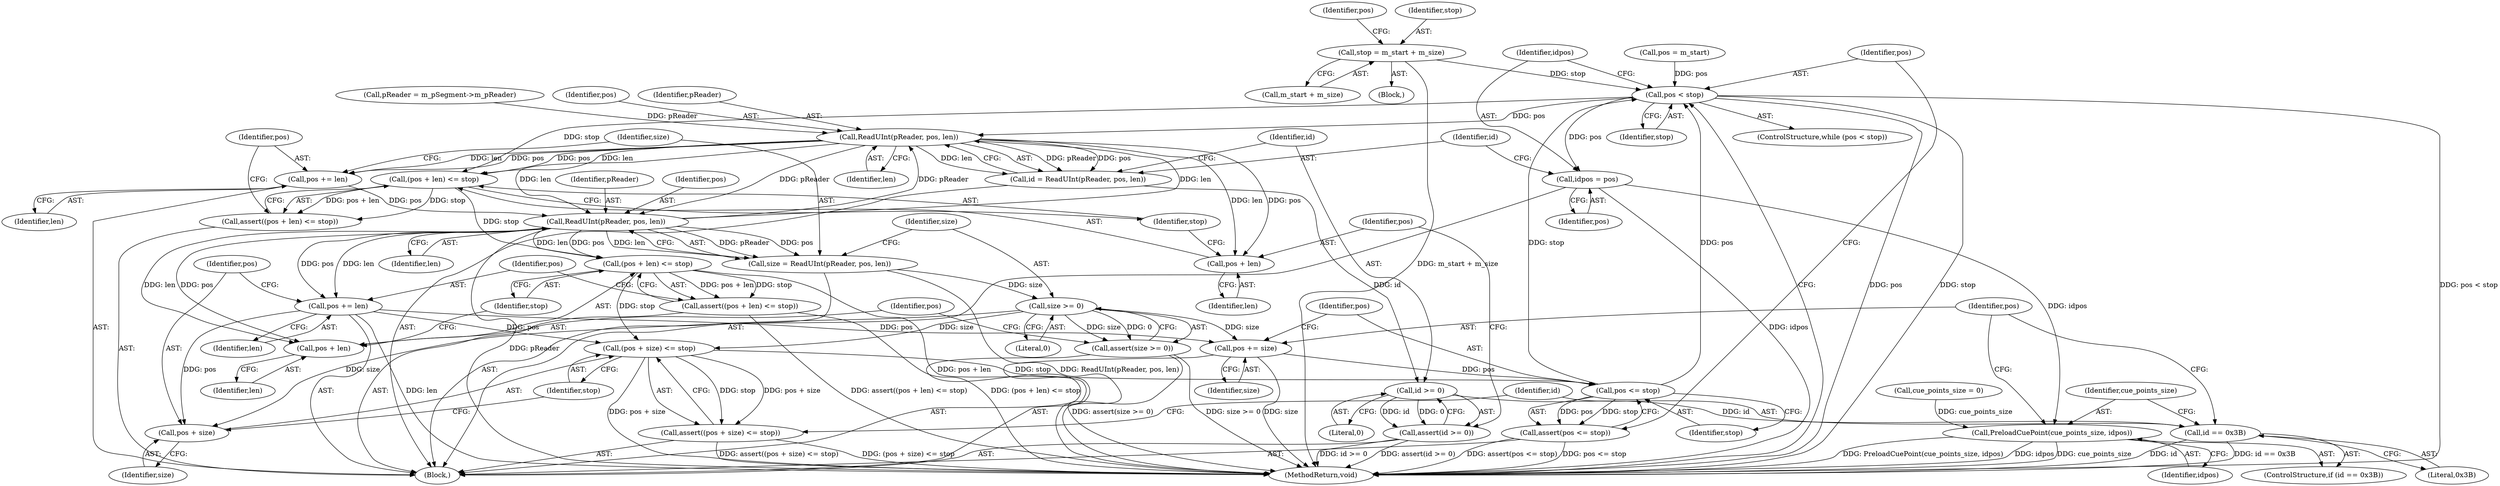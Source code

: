 digraph "1_Android_04839626ed859623901ebd3a5fd483982186b59d_152@integer" {
"1000124" [label="(Call,stop = m_start + m_size)"];
"1000138" [label="(Call,pos < stop)"];
"1000143" [label="(Call,idpos = pos)"];
"1000197" [label="(Call,PreloadCuePoint(cue_points_size, idpos))"];
"1000150" [label="(Call,ReadUInt(pReader, pos, len))"];
"1000148" [label="(Call,id = ReadUInt(pReader, pos, len))"];
"1000155" [label="(Call,id >= 0)"];
"1000154" [label="(Call,assert(id >= 0))"];
"1000194" [label="(Call,id == 0x3B)"];
"1000159" [label="(Call,(pos + len) <= stop)"];
"1000158" [label="(Call,assert((pos + len) <= stop))"];
"1000179" [label="(Call,(pos + len) <= stop)"];
"1000178" [label="(Call,assert((pos + len) <= stop))"];
"1000188" [label="(Call,(pos + size) <= stop)"];
"1000187" [label="(Call,assert((pos + size) <= stop))"];
"1000204" [label="(Call,pos <= stop)"];
"1000203" [label="(Call,assert(pos <= stop))"];
"1000160" [label="(Call,pos + len)"];
"1000164" [label="(Call,pos += len)"];
"1000170" [label="(Call,ReadUInt(pReader, pos, len))"];
"1000168" [label="(Call,size = ReadUInt(pReader, pos, len))"];
"1000175" [label="(Call,size >= 0)"];
"1000174" [label="(Call,assert(size >= 0))"];
"1000189" [label="(Call,pos + size)"];
"1000200" [label="(Call,pos += size)"];
"1000180" [label="(Call,pos + len)"];
"1000184" [label="(Call,pos += len)"];
"1000193" [label="(ControlStructure,if (id == 0x3B))"];
"1000138" [label="(Call,pos < stop)"];
"1000160" [label="(Call,pos + len)"];
"1000195" [label="(Identifier,id)"];
"1000206" [label="(Identifier,stop)"];
"1000204" [label="(Call,pos <= stop)"];
"1000153" [label="(Identifier,len)"];
"1000126" [label="(Call,m_start + m_size)"];
"1000185" [label="(Identifier,pos)"];
"1000157" [label="(Literal,0)"];
"1000151" [label="(Identifier,pReader)"];
"1000187" [label="(Call,assert((pos + size) <= stop))"];
"1000124" [label="(Call,stop = m_start + m_size)"];
"1000179" [label="(Call,(pos + len) <= stop)"];
"1000148" [label="(Call,id = ReadUInt(pReader, pos, len))"];
"1000172" [label="(Identifier,pos)"];
"1000158" [label="(Call,assert((pos + len) <= stop))"];
"1000183" [label="(Identifier,stop)"];
"1000178" [label="(Call,assert((pos + len) <= stop))"];
"1000145" [label="(Identifier,pos)"];
"1000201" [label="(Identifier,pos)"];
"1000106" [label="(Block,)"];
"1000130" [label="(Call,pos = m_start)"];
"1000177" [label="(Literal,0)"];
"1000164" [label="(Call,pos += len)"];
"1000140" [label="(Identifier,stop)"];
"1000180" [label="(Call,pos + len)"];
"1000168" [label="(Call,size = ReadUInt(pReader, pos, len))"];
"1000196" [label="(Literal,0x3B)"];
"1000162" [label="(Identifier,len)"];
"1000171" [label="(Identifier,pReader)"];
"1000202" [label="(Identifier,size)"];
"1000169" [label="(Identifier,size)"];
"1000194" [label="(Call,id == 0x3B)"];
"1000175" [label="(Call,size >= 0)"];
"1000131" [label="(Identifier,pos)"];
"1000198" [label="(Identifier,cue_points_size)"];
"1000176" [label="(Identifier,size)"];
"1000137" [label="(ControlStructure,while (pos < stop))"];
"1000161" [label="(Identifier,pos)"];
"1000118" [label="(Call,pReader = m_pSegment->m_pReader)"];
"1000199" [label="(Identifier,idpos)"];
"1000205" [label="(Identifier,pos)"];
"1000150" [label="(Call,ReadUInt(pReader, pos, len))"];
"1000156" [label="(Identifier,id)"];
"1000200" [label="(Call,pos += size)"];
"1000174" [label="(Call,assert(size >= 0))"];
"1000188" [label="(Call,(pos + size) <= stop)"];
"1000197" [label="(Call,PreloadCuePoint(cue_points_size, idpos))"];
"1000181" [label="(Identifier,pos)"];
"1000144" [label="(Identifier,idpos)"];
"1000149" [label="(Identifier,id)"];
"1000184" [label="(Call,pos += len)"];
"1000159" [label="(Call,(pos + len) <= stop)"];
"1000139" [label="(Identifier,pos)"];
"1000163" [label="(Identifier,stop)"];
"1000154" [label="(Call,assert(id >= 0))"];
"1000155" [label="(Call,id >= 0)"];
"1000182" [label="(Identifier,len)"];
"1000203" [label="(Call,assert(pos <= stop))"];
"1000141" [label="(Block,)"];
"1000152" [label="(Identifier,pos)"];
"1000166" [label="(Identifier,len)"];
"1000165" [label="(Identifier,pos)"];
"1000143" [label="(Call,idpos = pos)"];
"1000125" [label="(Identifier,stop)"];
"1000189" [label="(Call,pos + size)"];
"1000191" [label="(Identifier,size)"];
"1000170" [label="(Call,ReadUInt(pReader, pos, len))"];
"1000173" [label="(Identifier,len)"];
"1000186" [label="(Identifier,len)"];
"1000190" [label="(Identifier,pos)"];
"1000192" [label="(Identifier,stop)"];
"1000207" [label="(MethodReturn,void)"];
"1000134" [label="(Call,cue_points_size = 0)"];
"1000124" -> "1000106"  [label="AST: "];
"1000124" -> "1000126"  [label="CFG: "];
"1000125" -> "1000124"  [label="AST: "];
"1000126" -> "1000124"  [label="AST: "];
"1000131" -> "1000124"  [label="CFG: "];
"1000124" -> "1000207"  [label="DDG: m_start + m_size"];
"1000124" -> "1000138"  [label="DDG: stop"];
"1000138" -> "1000137"  [label="AST: "];
"1000138" -> "1000140"  [label="CFG: "];
"1000139" -> "1000138"  [label="AST: "];
"1000140" -> "1000138"  [label="AST: "];
"1000144" -> "1000138"  [label="CFG: "];
"1000207" -> "1000138"  [label="CFG: "];
"1000138" -> "1000207"  [label="DDG: pos"];
"1000138" -> "1000207"  [label="DDG: stop"];
"1000138" -> "1000207"  [label="DDG: pos < stop"];
"1000204" -> "1000138"  [label="DDG: pos"];
"1000204" -> "1000138"  [label="DDG: stop"];
"1000130" -> "1000138"  [label="DDG: pos"];
"1000138" -> "1000143"  [label="DDG: pos"];
"1000138" -> "1000150"  [label="DDG: pos"];
"1000138" -> "1000159"  [label="DDG: stop"];
"1000143" -> "1000141"  [label="AST: "];
"1000143" -> "1000145"  [label="CFG: "];
"1000144" -> "1000143"  [label="AST: "];
"1000145" -> "1000143"  [label="AST: "];
"1000149" -> "1000143"  [label="CFG: "];
"1000143" -> "1000207"  [label="DDG: idpos"];
"1000143" -> "1000197"  [label="DDG: idpos"];
"1000197" -> "1000193"  [label="AST: "];
"1000197" -> "1000199"  [label="CFG: "];
"1000198" -> "1000197"  [label="AST: "];
"1000199" -> "1000197"  [label="AST: "];
"1000201" -> "1000197"  [label="CFG: "];
"1000197" -> "1000207"  [label="DDG: PreloadCuePoint(cue_points_size, idpos)"];
"1000197" -> "1000207"  [label="DDG: idpos"];
"1000197" -> "1000207"  [label="DDG: cue_points_size"];
"1000134" -> "1000197"  [label="DDG: cue_points_size"];
"1000150" -> "1000148"  [label="AST: "];
"1000150" -> "1000153"  [label="CFG: "];
"1000151" -> "1000150"  [label="AST: "];
"1000152" -> "1000150"  [label="AST: "];
"1000153" -> "1000150"  [label="AST: "];
"1000148" -> "1000150"  [label="CFG: "];
"1000150" -> "1000148"  [label="DDG: pReader"];
"1000150" -> "1000148"  [label="DDG: pos"];
"1000150" -> "1000148"  [label="DDG: len"];
"1000170" -> "1000150"  [label="DDG: pReader"];
"1000170" -> "1000150"  [label="DDG: len"];
"1000118" -> "1000150"  [label="DDG: pReader"];
"1000150" -> "1000159"  [label="DDG: pos"];
"1000150" -> "1000159"  [label="DDG: len"];
"1000150" -> "1000160"  [label="DDG: pos"];
"1000150" -> "1000160"  [label="DDG: len"];
"1000150" -> "1000164"  [label="DDG: len"];
"1000150" -> "1000164"  [label="DDG: pos"];
"1000150" -> "1000170"  [label="DDG: pReader"];
"1000150" -> "1000170"  [label="DDG: len"];
"1000148" -> "1000141"  [label="AST: "];
"1000149" -> "1000148"  [label="AST: "];
"1000156" -> "1000148"  [label="CFG: "];
"1000148" -> "1000155"  [label="DDG: id"];
"1000155" -> "1000154"  [label="AST: "];
"1000155" -> "1000157"  [label="CFG: "];
"1000156" -> "1000155"  [label="AST: "];
"1000157" -> "1000155"  [label="AST: "];
"1000154" -> "1000155"  [label="CFG: "];
"1000155" -> "1000154"  [label="DDG: id"];
"1000155" -> "1000154"  [label="DDG: 0"];
"1000155" -> "1000194"  [label="DDG: id"];
"1000154" -> "1000141"  [label="AST: "];
"1000161" -> "1000154"  [label="CFG: "];
"1000154" -> "1000207"  [label="DDG: assert(id >= 0)"];
"1000154" -> "1000207"  [label="DDG: id >= 0"];
"1000194" -> "1000193"  [label="AST: "];
"1000194" -> "1000196"  [label="CFG: "];
"1000195" -> "1000194"  [label="AST: "];
"1000196" -> "1000194"  [label="AST: "];
"1000198" -> "1000194"  [label="CFG: "];
"1000201" -> "1000194"  [label="CFG: "];
"1000194" -> "1000207"  [label="DDG: id == 0x3B"];
"1000194" -> "1000207"  [label="DDG: id"];
"1000159" -> "1000158"  [label="AST: "];
"1000159" -> "1000163"  [label="CFG: "];
"1000160" -> "1000159"  [label="AST: "];
"1000163" -> "1000159"  [label="AST: "];
"1000158" -> "1000159"  [label="CFG: "];
"1000159" -> "1000158"  [label="DDG: pos + len"];
"1000159" -> "1000158"  [label="DDG: stop"];
"1000159" -> "1000179"  [label="DDG: stop"];
"1000158" -> "1000141"  [label="AST: "];
"1000165" -> "1000158"  [label="CFG: "];
"1000179" -> "1000178"  [label="AST: "];
"1000179" -> "1000183"  [label="CFG: "];
"1000180" -> "1000179"  [label="AST: "];
"1000183" -> "1000179"  [label="AST: "];
"1000178" -> "1000179"  [label="CFG: "];
"1000179" -> "1000207"  [label="DDG: pos + len"];
"1000179" -> "1000178"  [label="DDG: pos + len"];
"1000179" -> "1000178"  [label="DDG: stop"];
"1000170" -> "1000179"  [label="DDG: pos"];
"1000170" -> "1000179"  [label="DDG: len"];
"1000179" -> "1000188"  [label="DDG: stop"];
"1000178" -> "1000141"  [label="AST: "];
"1000185" -> "1000178"  [label="CFG: "];
"1000178" -> "1000207"  [label="DDG: (pos + len) <= stop"];
"1000178" -> "1000207"  [label="DDG: assert((pos + len) <= stop)"];
"1000188" -> "1000187"  [label="AST: "];
"1000188" -> "1000192"  [label="CFG: "];
"1000189" -> "1000188"  [label="AST: "];
"1000192" -> "1000188"  [label="AST: "];
"1000187" -> "1000188"  [label="CFG: "];
"1000188" -> "1000207"  [label="DDG: pos + size"];
"1000188" -> "1000187"  [label="DDG: pos + size"];
"1000188" -> "1000187"  [label="DDG: stop"];
"1000184" -> "1000188"  [label="DDG: pos"];
"1000175" -> "1000188"  [label="DDG: size"];
"1000188" -> "1000204"  [label="DDG: stop"];
"1000187" -> "1000141"  [label="AST: "];
"1000195" -> "1000187"  [label="CFG: "];
"1000187" -> "1000207"  [label="DDG: assert((pos + size) <= stop)"];
"1000187" -> "1000207"  [label="DDG: (pos + size) <= stop"];
"1000204" -> "1000203"  [label="AST: "];
"1000204" -> "1000206"  [label="CFG: "];
"1000205" -> "1000204"  [label="AST: "];
"1000206" -> "1000204"  [label="AST: "];
"1000203" -> "1000204"  [label="CFG: "];
"1000204" -> "1000203"  [label="DDG: pos"];
"1000204" -> "1000203"  [label="DDG: stop"];
"1000200" -> "1000204"  [label="DDG: pos"];
"1000203" -> "1000141"  [label="AST: "];
"1000139" -> "1000203"  [label="CFG: "];
"1000203" -> "1000207"  [label="DDG: assert(pos <= stop)"];
"1000203" -> "1000207"  [label="DDG: pos <= stop"];
"1000160" -> "1000162"  [label="CFG: "];
"1000161" -> "1000160"  [label="AST: "];
"1000162" -> "1000160"  [label="AST: "];
"1000163" -> "1000160"  [label="CFG: "];
"1000164" -> "1000141"  [label="AST: "];
"1000164" -> "1000166"  [label="CFG: "];
"1000165" -> "1000164"  [label="AST: "];
"1000166" -> "1000164"  [label="AST: "];
"1000169" -> "1000164"  [label="CFG: "];
"1000164" -> "1000170"  [label="DDG: pos"];
"1000170" -> "1000168"  [label="AST: "];
"1000170" -> "1000173"  [label="CFG: "];
"1000171" -> "1000170"  [label="AST: "];
"1000172" -> "1000170"  [label="AST: "];
"1000173" -> "1000170"  [label="AST: "];
"1000168" -> "1000170"  [label="CFG: "];
"1000170" -> "1000207"  [label="DDG: pReader"];
"1000170" -> "1000168"  [label="DDG: pReader"];
"1000170" -> "1000168"  [label="DDG: pos"];
"1000170" -> "1000168"  [label="DDG: len"];
"1000170" -> "1000180"  [label="DDG: pos"];
"1000170" -> "1000180"  [label="DDG: len"];
"1000170" -> "1000184"  [label="DDG: len"];
"1000170" -> "1000184"  [label="DDG: pos"];
"1000168" -> "1000141"  [label="AST: "];
"1000169" -> "1000168"  [label="AST: "];
"1000176" -> "1000168"  [label="CFG: "];
"1000168" -> "1000207"  [label="DDG: ReadUInt(pReader, pos, len)"];
"1000168" -> "1000175"  [label="DDG: size"];
"1000175" -> "1000174"  [label="AST: "];
"1000175" -> "1000177"  [label="CFG: "];
"1000176" -> "1000175"  [label="AST: "];
"1000177" -> "1000175"  [label="AST: "];
"1000174" -> "1000175"  [label="CFG: "];
"1000175" -> "1000174"  [label="DDG: size"];
"1000175" -> "1000174"  [label="DDG: 0"];
"1000175" -> "1000189"  [label="DDG: size"];
"1000175" -> "1000200"  [label="DDG: size"];
"1000174" -> "1000141"  [label="AST: "];
"1000181" -> "1000174"  [label="CFG: "];
"1000174" -> "1000207"  [label="DDG: assert(size >= 0)"];
"1000174" -> "1000207"  [label="DDG: size >= 0"];
"1000189" -> "1000191"  [label="CFG: "];
"1000190" -> "1000189"  [label="AST: "];
"1000191" -> "1000189"  [label="AST: "];
"1000192" -> "1000189"  [label="CFG: "];
"1000184" -> "1000189"  [label="DDG: pos"];
"1000200" -> "1000141"  [label="AST: "];
"1000200" -> "1000202"  [label="CFG: "];
"1000201" -> "1000200"  [label="AST: "];
"1000202" -> "1000200"  [label="AST: "];
"1000205" -> "1000200"  [label="CFG: "];
"1000200" -> "1000207"  [label="DDG: size"];
"1000184" -> "1000200"  [label="DDG: pos"];
"1000180" -> "1000182"  [label="CFG: "];
"1000181" -> "1000180"  [label="AST: "];
"1000182" -> "1000180"  [label="AST: "];
"1000183" -> "1000180"  [label="CFG: "];
"1000184" -> "1000141"  [label="AST: "];
"1000184" -> "1000186"  [label="CFG: "];
"1000185" -> "1000184"  [label="AST: "];
"1000186" -> "1000184"  [label="AST: "];
"1000190" -> "1000184"  [label="CFG: "];
"1000184" -> "1000207"  [label="DDG: len"];
}
